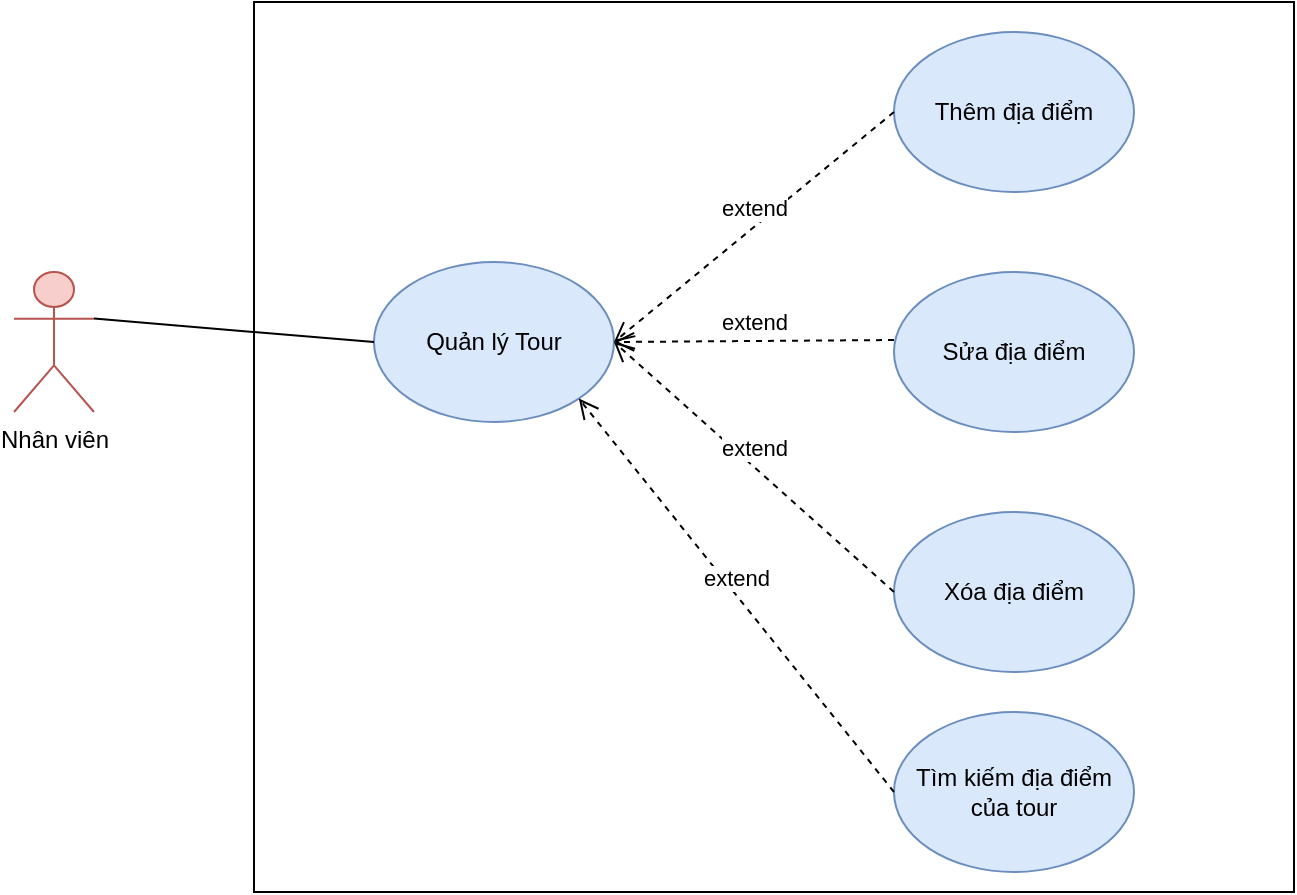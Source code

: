 <mxfile version="14.4.3" type="device"><diagram id="ZTOnFBZ2Bu2LSeo2n99r" name="Page-1"><mxGraphModel dx="852" dy="494" grid="1" gridSize="10" guides="1" tooltips="1" connect="1" arrows="1" fold="1" page="1" pageScale="1" pageWidth="3300" pageHeight="4681" math="0" shadow="0"><root><mxCell id="0"/><mxCell id="1" parent="0"/><mxCell id="tZqG8Xq0EjadiQjZ5na8-11" value="" style="rounded=0;whiteSpace=wrap;html=1;" parent="1" vertex="1"><mxGeometry x="200" y="65" width="520" height="445" as="geometry"/></mxCell><mxCell id="tZqG8Xq0EjadiQjZ5na8-1" value="Nhân viên" style="shape=umlActor;verticalLabelPosition=bottom;verticalAlign=top;html=1;outlineConnect=0;fillColor=#f8cecc;strokeColor=#b85450;" parent="1" vertex="1"><mxGeometry x="80" y="200" width="40" height="70" as="geometry"/></mxCell><mxCell id="tZqG8Xq0EjadiQjZ5na8-2" value="Quản lý Tour" style="ellipse;whiteSpace=wrap;html=1;fillColor=#dae8fc;strokeColor=#6c8ebf;" parent="1" vertex="1"><mxGeometry x="260" y="195" width="120" height="80" as="geometry"/></mxCell><mxCell id="tZqG8Xq0EjadiQjZ5na8-3" value="Thêm địa điểm" style="ellipse;whiteSpace=wrap;html=1;fillColor=#dae8fc;strokeColor=#6c8ebf;" parent="1" vertex="1"><mxGeometry x="520" y="80" width="120" height="80" as="geometry"/></mxCell><mxCell id="tZqG8Xq0EjadiQjZ5na8-4" value="Sửa địa điểm" style="ellipse;whiteSpace=wrap;html=1;fillColor=#dae8fc;strokeColor=#6c8ebf;" parent="1" vertex="1"><mxGeometry x="520" y="200" width="120" height="80" as="geometry"/></mxCell><mxCell id="tZqG8Xq0EjadiQjZ5na8-5" value="Xóa địa điểm" style="ellipse;whiteSpace=wrap;html=1;fillColor=#dae8fc;strokeColor=#6c8ebf;" parent="1" vertex="1"><mxGeometry x="520" y="320" width="120" height="80" as="geometry"/></mxCell><mxCell id="tZqG8Xq0EjadiQjZ5na8-7" value="" style="endArrow=none;html=1;entryX=0;entryY=0.5;entryDx=0;entryDy=0;exitX=1;exitY=0.333;exitDx=0;exitDy=0;exitPerimeter=0;" parent="1" source="tZqG8Xq0EjadiQjZ5na8-1" target="tZqG8Xq0EjadiQjZ5na8-2" edge="1"><mxGeometry width="50" height="50" relative="1" as="geometry"><mxPoint x="120" y="220" as="sourcePoint"/><mxPoint x="170" y="170" as="targetPoint"/></mxGeometry></mxCell><mxCell id="tZqG8Xq0EjadiQjZ5na8-8" value="extend" style="html=1;verticalAlign=bottom;endArrow=open;dashed=1;endSize=8;exitX=0;exitY=0.5;exitDx=0;exitDy=0;entryX=1;entryY=0.5;entryDx=0;entryDy=0;" parent="1" source="tZqG8Xq0EjadiQjZ5na8-3" target="tZqG8Xq0EjadiQjZ5na8-2" edge="1"><mxGeometry relative="1" as="geometry"><mxPoint x="480" y="200" as="sourcePoint"/><mxPoint x="400" y="200" as="targetPoint"/></mxGeometry></mxCell><mxCell id="tZqG8Xq0EjadiQjZ5na8-9" value="extend" style="html=1;verticalAlign=bottom;endArrow=open;dashed=1;endSize=8;exitX=0;exitY=0.425;exitDx=0;exitDy=0;exitPerimeter=0;entryX=1;entryY=0.5;entryDx=0;entryDy=0;" parent="1" source="tZqG8Xq0EjadiQjZ5na8-4" target="tZqG8Xq0EjadiQjZ5na8-2" edge="1"><mxGeometry relative="1" as="geometry"><mxPoint x="520" y="239.5" as="sourcePoint"/><mxPoint x="360" y="240" as="targetPoint"/></mxGeometry></mxCell><mxCell id="tZqG8Xq0EjadiQjZ5na8-10" value="extend" style="html=1;verticalAlign=bottom;endArrow=open;dashed=1;endSize=8;exitX=0;exitY=0.5;exitDx=0;exitDy=0;entryX=1;entryY=0.5;entryDx=0;entryDy=0;" parent="1" source="tZqG8Xq0EjadiQjZ5na8-5" target="tZqG8Xq0EjadiQjZ5na8-2" edge="1"><mxGeometry relative="1" as="geometry"><mxPoint x="530" y="130" as="sourcePoint"/><mxPoint x="370" y="250" as="targetPoint"/></mxGeometry></mxCell><mxCell id="tZqG8Xq0EjadiQjZ5na8-12" value="Tìm kiếm địa điểm của tour" style="ellipse;whiteSpace=wrap;html=1;fillColor=#dae8fc;strokeColor=#6c8ebf;" parent="1" vertex="1"><mxGeometry x="520" y="420" width="120" height="80" as="geometry"/></mxCell><mxCell id="tZqG8Xq0EjadiQjZ5na8-13" value="extend" style="html=1;verticalAlign=bottom;endArrow=open;dashed=1;endSize=8;exitX=0;exitY=0.5;exitDx=0;exitDy=0;entryX=1;entryY=1;entryDx=0;entryDy=0;" parent="1" source="tZqG8Xq0EjadiQjZ5na8-12" target="tZqG8Xq0EjadiQjZ5na8-2" edge="1"><mxGeometry relative="1" as="geometry"><mxPoint x="520" y="445" as="sourcePoint"/><mxPoint x="380" y="320" as="targetPoint"/></mxGeometry></mxCell></root></mxGraphModel></diagram></mxfile>